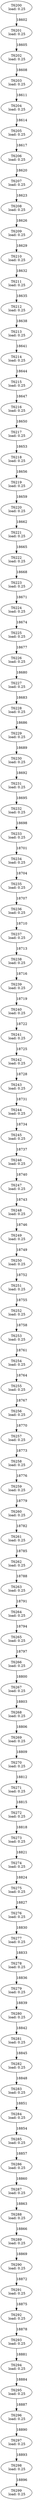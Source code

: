 digraph taskgraph {
	T6200 [label= "T6200\n load: 0.25"];
	T6201 [label= "T6201\n load: 0.25"];
	T6200 -> T6201[label=18602];
	T6202 [label= "T6202\n load: 0.25"];
	T6201 -> T6202[label=18605];
	T6203 [label= "T6203\n load: 0.25"];
	T6202 -> T6203[label=18608];
	T6204 [label= "T6204\n load: 0.25"];
	T6203 -> T6204[label=18611];
	T6205 [label= "T6205\n load: 0.25"];
	T6204 -> T6205[label=18614];
	T6206 [label= "T6206\n load: 0.25"];
	T6205 -> T6206[label=18617];
	T6207 [label= "T6207\n load: 0.25"];
	T6206 -> T6207[label=18620];
	T6208 [label= "T6208\n load: 0.25"];
	T6207 -> T6208[label=18623];
	T6209 [label= "T6209\n load: 0.25"];
	T6208 -> T6209[label=18626];
	T6210 [label= "T6210\n load: 0.25"];
	T6209 -> T6210[label=18629];
	T6211 [label= "T6211\n load: 0.25"];
	T6210 -> T6211[label=18632];
	T6212 [label= "T6212\n load: 0.25"];
	T6211 -> T6212[label=18635];
	T6213 [label= "T6213\n load: 0.25"];
	T6212 -> T6213[label=18638];
	T6214 [label= "T6214\n load: 0.25"];
	T6213 -> T6214[label=18641];
	T6215 [label= "T6215\n load: 0.25"];
	T6214 -> T6215[label=18644];
	T6216 [label= "T6216\n load: 0.25"];
	T6215 -> T6216[label=18647];
	T6217 [label= "T6217\n load: 0.25"];
	T6216 -> T6217[label=18650];
	T6218 [label= "T6218\n load: 0.25"];
	T6217 -> T6218[label=18653];
	T6219 [label= "T6219\n load: 0.25"];
	T6218 -> T6219[label=18656];
	T6220 [label= "T6220\n load: 0.25"];
	T6219 -> T6220[label=18659];
	T6221 [label= "T6221\n load: 0.25"];
	T6220 -> T6221[label=18662];
	T6222 [label= "T6222\n load: 0.25"];
	T6221 -> T6222[label=18665];
	T6223 [label= "T6223\n load: 0.25"];
	T6222 -> T6223[label=18668];
	T6224 [label= "T6224\n load: 0.25"];
	T6223 -> T6224[label=18671];
	T6225 [label= "T6225\n load: 0.25"];
	T6224 -> T6225[label=18674];
	T6226 [label= "T6226\n load: 0.25"];
	T6225 -> T6226[label=18677];
	T6227 [label= "T6227\n load: 0.25"];
	T6226 -> T6227[label=18680];
	T6228 [label= "T6228\n load: 0.25"];
	T6227 -> T6228[label=18683];
	T6229 [label= "T6229\n load: 0.25"];
	T6228 -> T6229[label=18686];
	T6230 [label= "T6230\n load: 0.25"];
	T6229 -> T6230[label=18689];
	T6231 [label= "T6231\n load: 0.25"];
	T6230 -> T6231[label=18692];
	T6232 [label= "T6232\n load: 0.25"];
	T6231 -> T6232[label=18695];
	T6233 [label= "T6233\n load: 0.25"];
	T6232 -> T6233[label=18698];
	T6234 [label= "T6234\n load: 0.25"];
	T6233 -> T6234[label=18701];
	T6235 [label= "T6235\n load: 0.25"];
	T6234 -> T6235[label=18704];
	T6236 [label= "T6236\n load: 0.25"];
	T6235 -> T6236[label=18707];
	T6237 [label= "T6237\n load: 0.25"];
	T6236 -> T6237[label=18710];
	T6238 [label= "T6238\n load: 0.25"];
	T6237 -> T6238[label=18713];
	T6239 [label= "T6239\n load: 0.25"];
	T6238 -> T6239[label=18716];
	T6240 [label= "T6240\n load: 0.25"];
	T6239 -> T6240[label=18719];
	T6241 [label= "T6241\n load: 0.25"];
	T6240 -> T6241[label=18722];
	T6242 [label= "T6242\n load: 0.25"];
	T6241 -> T6242[label=18725];
	T6243 [label= "T6243\n load: 0.25"];
	T6242 -> T6243[label=18728];
	T6244 [label= "T6244\n load: 0.25"];
	T6243 -> T6244[label=18731];
	T6245 [label= "T6245\n load: 0.25"];
	T6244 -> T6245[label=18734];
	T6246 [label= "T6246\n load: 0.25"];
	T6245 -> T6246[label=18737];
	T6247 [label= "T6247\n load: 0.25"];
	T6246 -> T6247[label=18740];
	T6248 [label= "T6248\n load: 0.25"];
	T6247 -> T6248[label=18743];
	T6249 [label= "T6249\n load: 0.25"];
	T6248 -> T6249[label=18746];
	T6250 [label= "T6250\n load: 0.25"];
	T6249 -> T6250[label=18749];
	T6251 [label= "T6251\n load: 0.25"];
	T6250 -> T6251[label=18752];
	T6252 [label= "T6252\n load: 0.25"];
	T6251 -> T6252[label=18755];
	T6253 [label= "T6253\n load: 0.25"];
	T6252 -> T6253[label=18758];
	T6254 [label= "T6254\n load: 0.25"];
	T6253 -> T6254[label=18761];
	T6255 [label= "T6255\n load: 0.25"];
	T6254 -> T6255[label=18764];
	T6256 [label= "T6256\n load: 0.25"];
	T6255 -> T6256[label=18767];
	T6257 [label= "T6257\n load: 0.25"];
	T6256 -> T6257[label=18770];
	T6258 [label= "T6258\n load: 0.25"];
	T6257 -> T6258[label=18773];
	T6259 [label= "T6259\n load: 0.25"];
	T6258 -> T6259[label=18776];
	T6260 [label= "T6260\n load: 0.25"];
	T6259 -> T6260[label=18779];
	T6261 [label= "T6261\n load: 0.25"];
	T6260 -> T6261[label=18782];
	T6262 [label= "T6262\n load: 0.25"];
	T6261 -> T6262[label=18785];
	T6263 [label= "T6263\n load: 0.25"];
	T6262 -> T6263[label=18788];
	T6264 [label= "T6264\n load: 0.25"];
	T6263 -> T6264[label=18791];
	T6265 [label= "T6265\n load: 0.25"];
	T6264 -> T6265[label=18794];
	T6266 [label= "T6266\n load: 0.25"];
	T6265 -> T6266[label=18797];
	T6267 [label= "T6267\n load: 0.25"];
	T6266 -> T6267[label=18800];
	T6268 [label= "T6268\n load: 0.25"];
	T6267 -> T6268[label=18803];
	T6269 [label= "T6269\n load: 0.25"];
	T6268 -> T6269[label=18806];
	T6270 [label= "T6270\n load: 0.25"];
	T6269 -> T6270[label=18809];
	T6271 [label= "T6271\n load: 0.25"];
	T6270 -> T6271[label=18812];
	T6272 [label= "T6272\n load: 0.25"];
	T6271 -> T6272[label=18815];
	T6273 [label= "T6273\n load: 0.25"];
	T6272 -> T6273[label=18818];
	T6274 [label= "T6274\n load: 0.25"];
	T6273 -> T6274[label=18821];
	T6275 [label= "T6275\n load: 0.25"];
	T6274 -> T6275[label=18824];
	T6276 [label= "T6276\n load: 0.25"];
	T6275 -> T6276[label=18827];
	T6277 [label= "T6277\n load: 0.25"];
	T6276 -> T6277[label=18830];
	T6278 [label= "T6278\n load: 0.25"];
	T6277 -> T6278[label=18833];
	T6279 [label= "T6279\n load: 0.25"];
	T6278 -> T6279[label=18836];
	T6280 [label= "T6280\n load: 0.25"];
	T6279 -> T6280[label=18839];
	T6281 [label= "T6281\n load: 0.25"];
	T6280 -> T6281[label=18842];
	T6282 [label= "T6282\n load: 0.25"];
	T6281 -> T6282[label=18845];
	T6283 [label= "T6283\n load: 0.25"];
	T6282 -> T6283[label=18848];
	T6284 [label= "T6284\n load: 0.25"];
	T6283 -> T6284[label=18851];
	T6285 [label= "T6285\n load: 0.25"];
	T6284 -> T6285[label=18854];
	T6286 [label= "T6286\n load: 0.25"];
	T6285 -> T6286[label=18857];
	T6287 [label= "T6287\n load: 0.25"];
	T6286 -> T6287[label=18860];
	T6288 [label= "T6288\n load: 0.25"];
	T6287 -> T6288[label=18863];
	T6289 [label= "T6289\n load: 0.25"];
	T6288 -> T6289[label=18866];
	T6290 [label= "T6290\n load: 0.25"];
	T6289 -> T6290[label=18869];
	T6291 [label= "T6291\n load: 0.25"];
	T6290 -> T6291[label=18872];
	T6292 [label= "T6292\n load: 0.25"];
	T6291 -> T6292[label=18875];
	T6293 [label= "T6293\n load: 0.25"];
	T6292 -> T6293[label=18878];
	T6294 [label= "T6294\n load: 0.25"];
	T6293 -> T6294[label=18881];
	T6295 [label= "T6295\n load: 0.25"];
	T6294 -> T6295[label=18884];
	T6296 [label= "T6296\n load: 0.25"];
	T6295 -> T6296[label=18887];
	T6297 [label= "T6297\n load: 0.25"];
	T6296 -> T6297[label=18890];
	T6298 [label= "T6298\n load: 0.25"];
	T6297 -> T6298[label=18893];
	T6299 [label= "T6299\n load: 0.25"];
	T6298 -> T6299[label=18896];
}